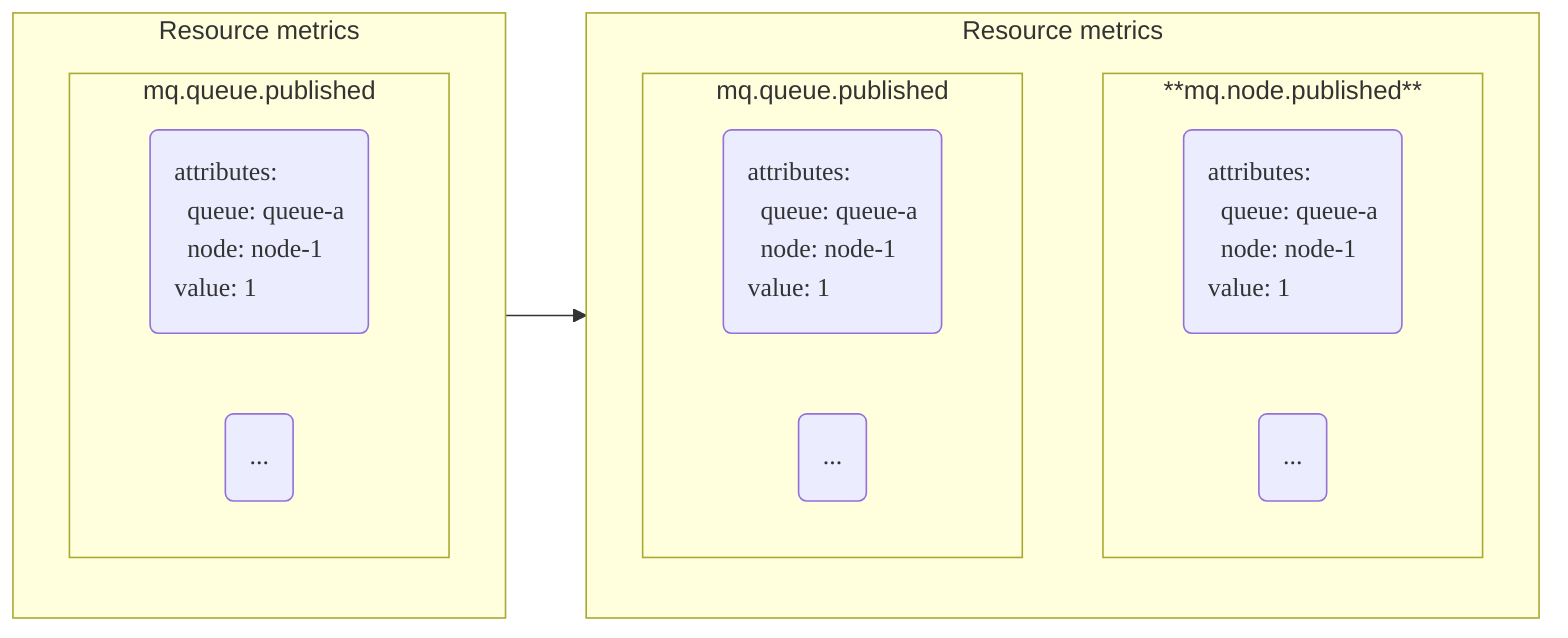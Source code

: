 flowchart LR
    classDef data font-family: Roboto Mono, text-align: left;

    subgraph before ["Resource metrics"]
        subgraph metric0 ["mq.queue.published"]
        m0-dp0(attributes:
            &nbsp;&nbsp;queue: queue-a
            &nbsp;&nbsp;node: node-1
            value: 1
        ):::data
        m0-dp1(...):::data
        end
    end

    subgraph after ["Resource metrics"]
        subgraph metric2 ["**mq.node.published**"]
        m2-dp0(attributes:
            &nbsp;&nbsp;queue: queue-a
            &nbsp;&nbsp;node: node-1
            value: 1
        ):::data
        m2-dp1(...):::data
        end

        subgraph metric1 ["mq.queue.published"]
        m1-dp0(attributes:
            &nbsp;&nbsp;queue: queue-a
            &nbsp;&nbsp;node: node-1
            value: 1
        ):::data
        m1-dp1(...):::data
        end
    end
    before --> after